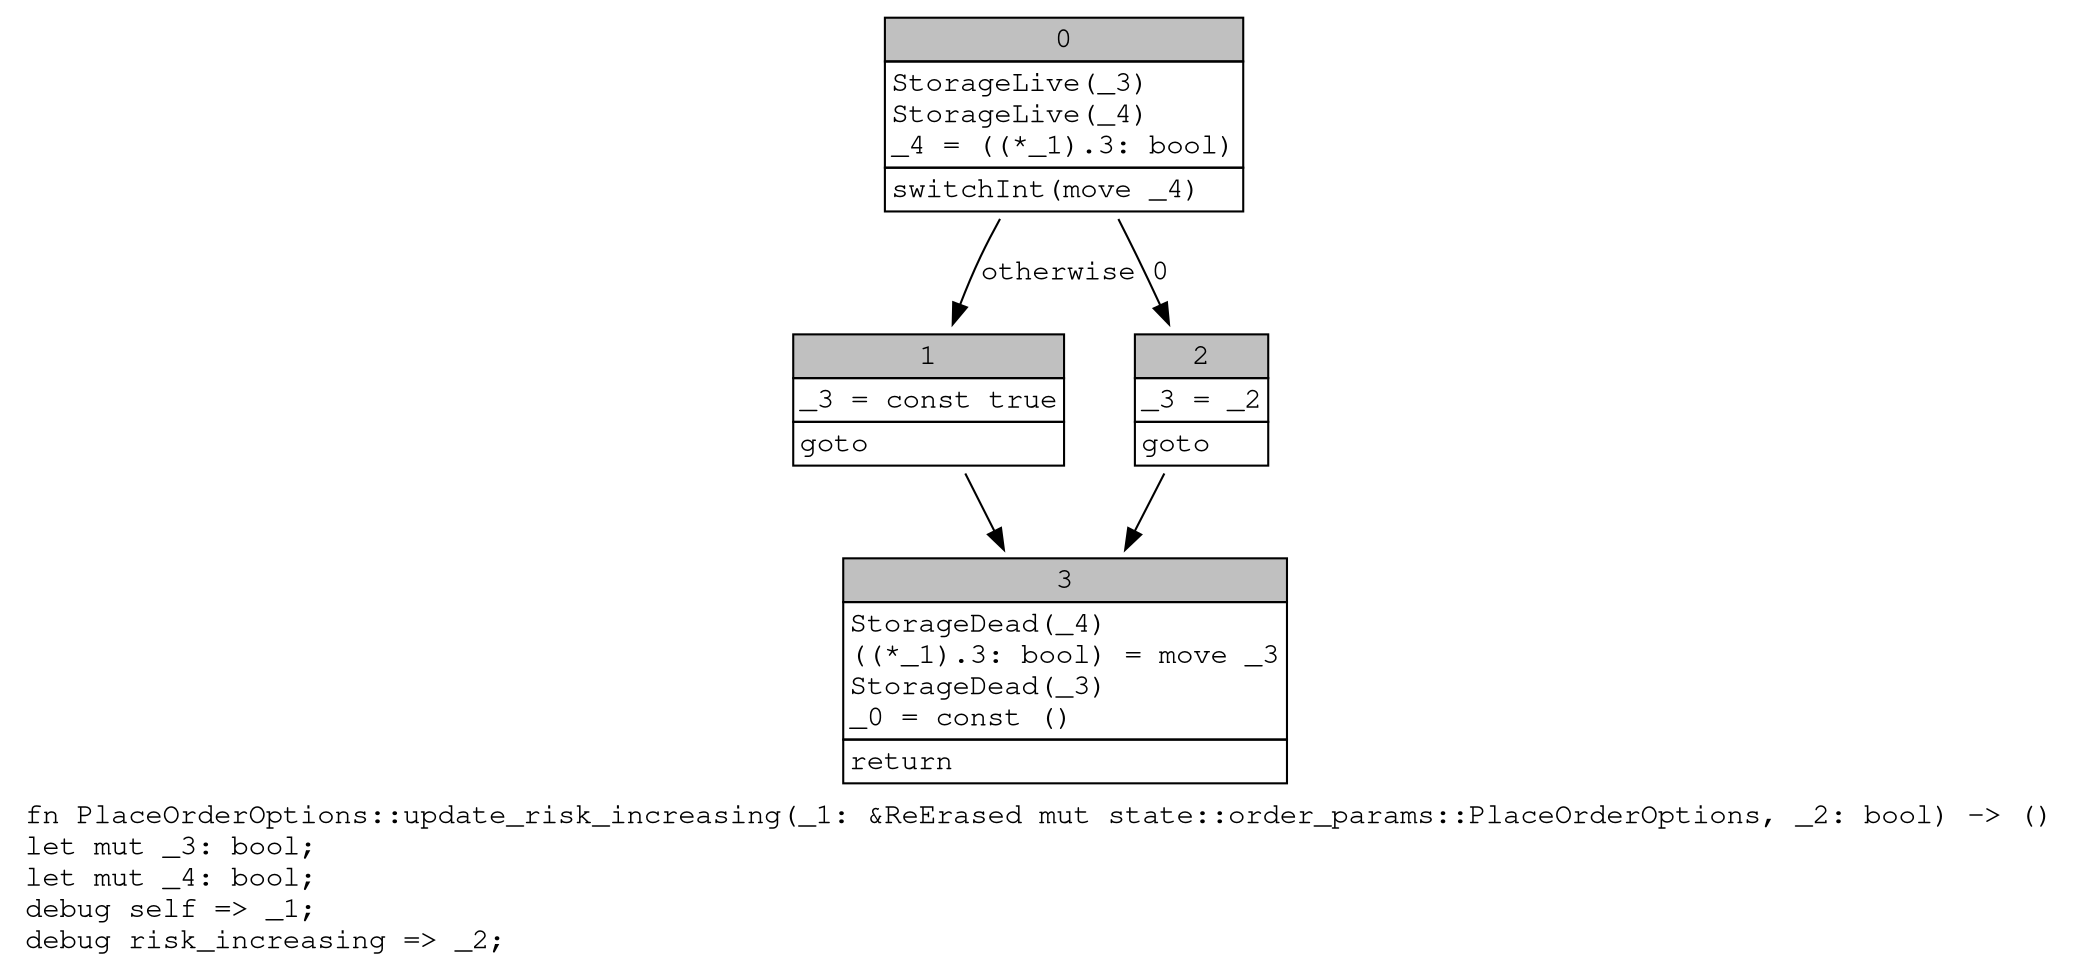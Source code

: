 digraph Mir_0_3664 {
    graph [fontname="Courier, monospace"];
    node [fontname="Courier, monospace"];
    edge [fontname="Courier, monospace"];
    label=<fn PlaceOrderOptions::update_risk_increasing(_1: &amp;ReErased mut state::order_params::PlaceOrderOptions, _2: bool) -&gt; ()<br align="left"/>let mut _3: bool;<br align="left"/>let mut _4: bool;<br align="left"/>debug self =&gt; _1;<br align="left"/>debug risk_increasing =&gt; _2;<br align="left"/>>;
    bb0__0_3664 [shape="none", label=<<table border="0" cellborder="1" cellspacing="0"><tr><td bgcolor="gray" align="center" colspan="1">0</td></tr><tr><td align="left" balign="left">StorageLive(_3)<br/>StorageLive(_4)<br/>_4 = ((*_1).3: bool)<br/></td></tr><tr><td align="left">switchInt(move _4)</td></tr></table>>];
    bb1__0_3664 [shape="none", label=<<table border="0" cellborder="1" cellspacing="0"><tr><td bgcolor="gray" align="center" colspan="1">1</td></tr><tr><td align="left" balign="left">_3 = const true<br/></td></tr><tr><td align="left">goto</td></tr></table>>];
    bb2__0_3664 [shape="none", label=<<table border="0" cellborder="1" cellspacing="0"><tr><td bgcolor="gray" align="center" colspan="1">2</td></tr><tr><td align="left" balign="left">_3 = _2<br/></td></tr><tr><td align="left">goto</td></tr></table>>];
    bb3__0_3664 [shape="none", label=<<table border="0" cellborder="1" cellspacing="0"><tr><td bgcolor="gray" align="center" colspan="1">3</td></tr><tr><td align="left" balign="left">StorageDead(_4)<br/>((*_1).3: bool) = move _3<br/>StorageDead(_3)<br/>_0 = const ()<br/></td></tr><tr><td align="left">return</td></tr></table>>];
    bb0__0_3664 -> bb2__0_3664 [label="0"];
    bb0__0_3664 -> bb1__0_3664 [label="otherwise"];
    bb1__0_3664 -> bb3__0_3664 [label=""];
    bb2__0_3664 -> bb3__0_3664 [label=""];
}
